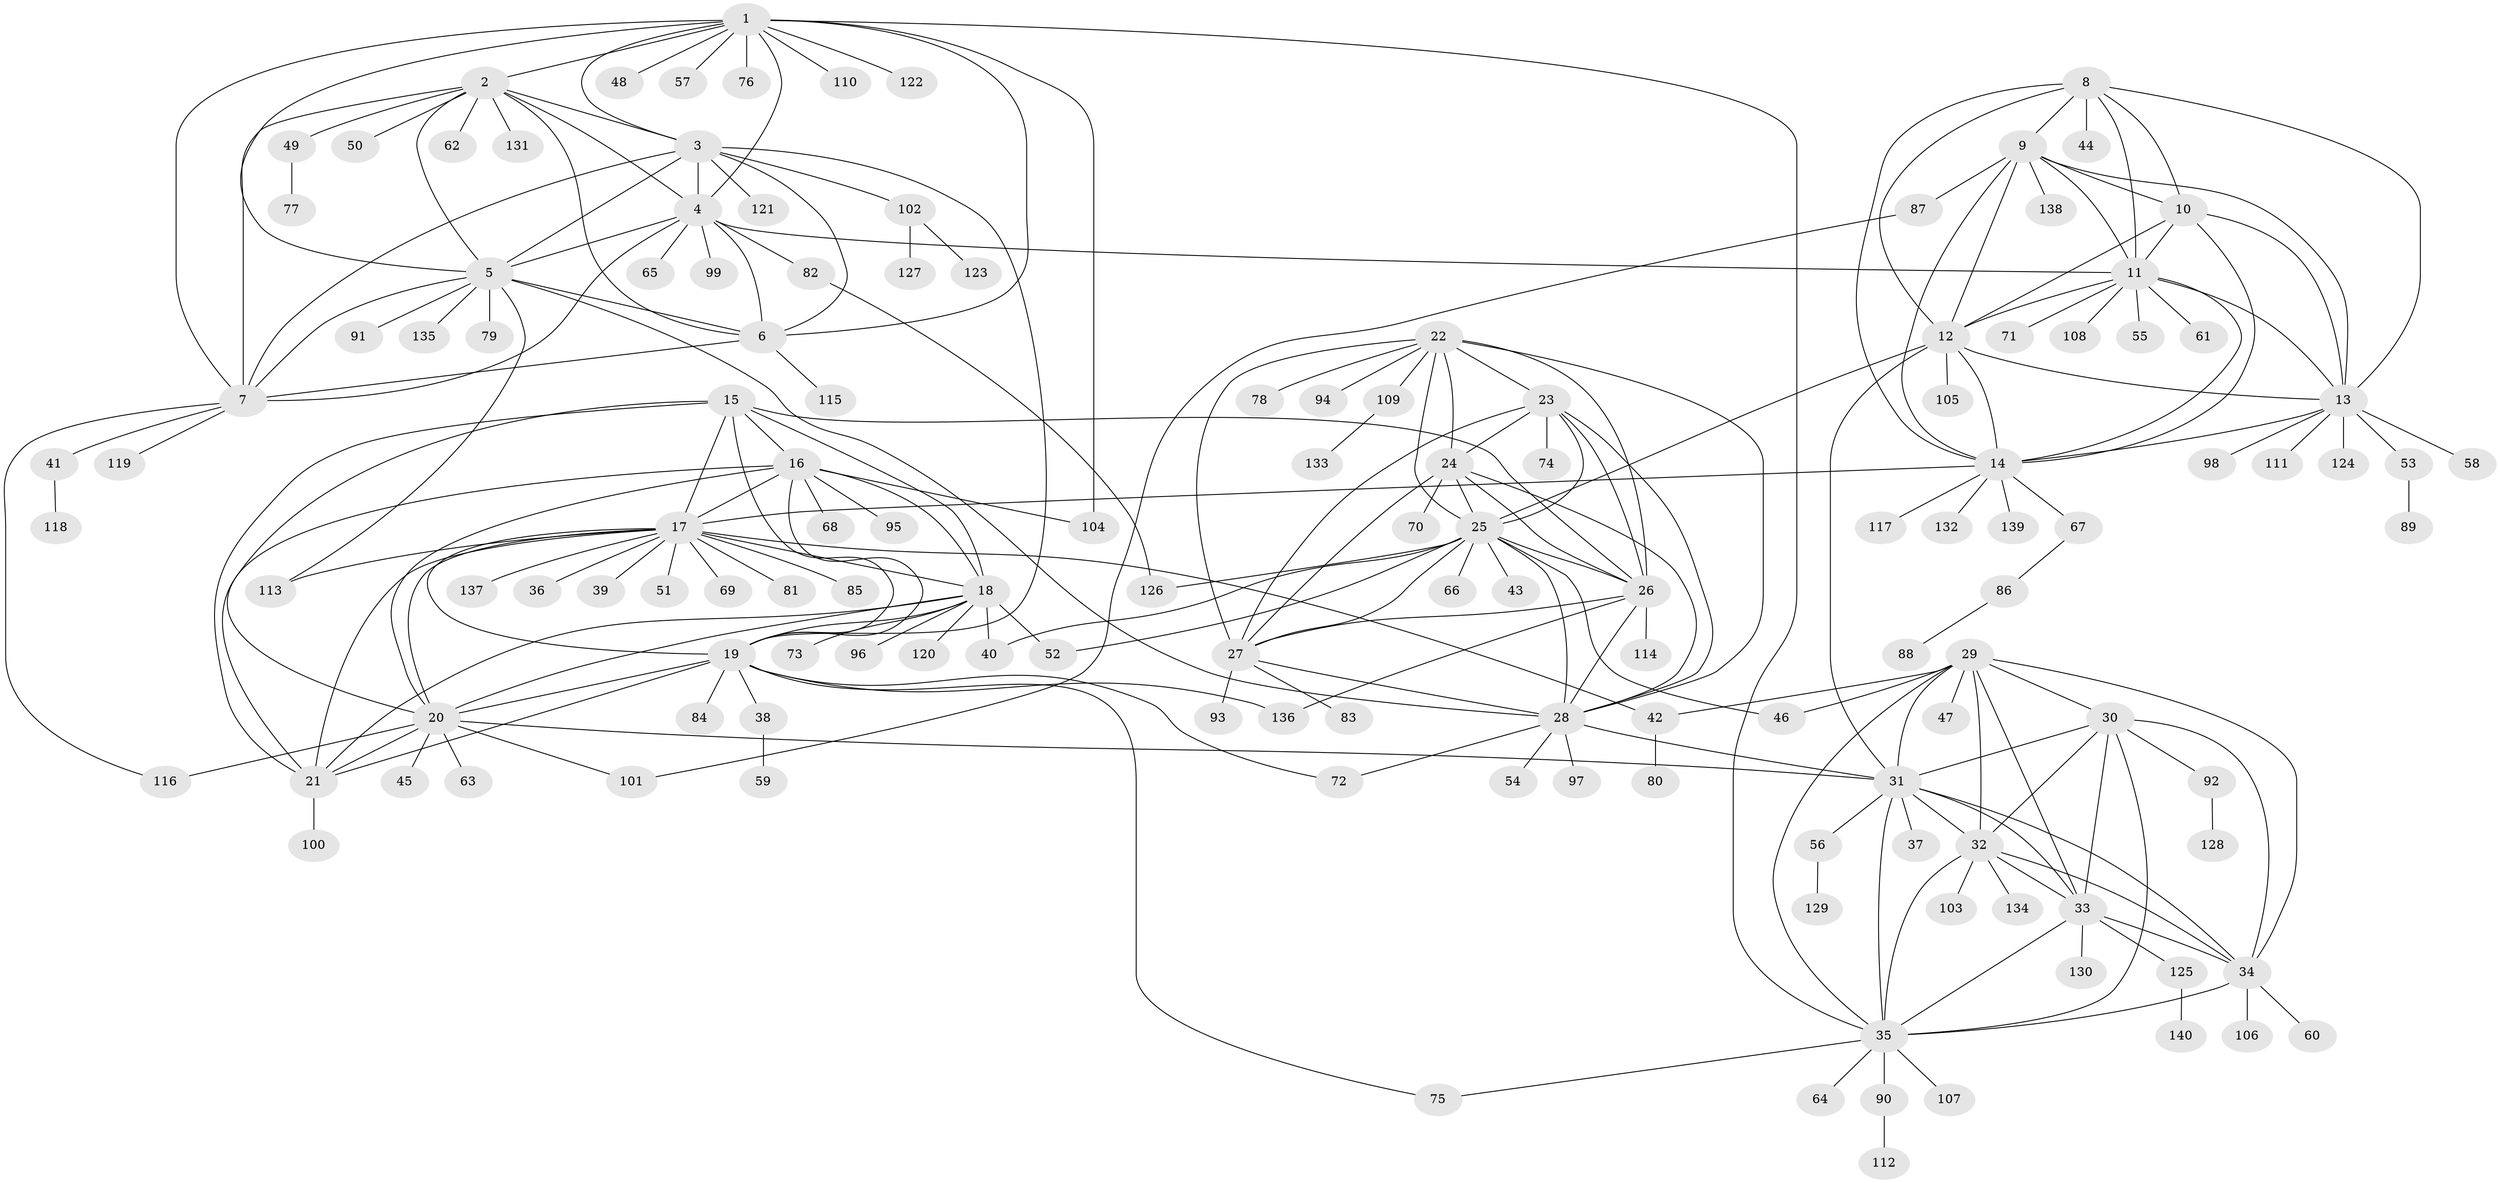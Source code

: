 // Generated by graph-tools (version 1.1) at 2025/55/03/09/25 04:55:42]
// undirected, 140 vertices, 232 edges
graph export_dot {
graph [start="1"]
  node [color=gray90,style=filled];
  1;
  2;
  3;
  4;
  5;
  6;
  7;
  8;
  9;
  10;
  11;
  12;
  13;
  14;
  15;
  16;
  17;
  18;
  19;
  20;
  21;
  22;
  23;
  24;
  25;
  26;
  27;
  28;
  29;
  30;
  31;
  32;
  33;
  34;
  35;
  36;
  37;
  38;
  39;
  40;
  41;
  42;
  43;
  44;
  45;
  46;
  47;
  48;
  49;
  50;
  51;
  52;
  53;
  54;
  55;
  56;
  57;
  58;
  59;
  60;
  61;
  62;
  63;
  64;
  65;
  66;
  67;
  68;
  69;
  70;
  71;
  72;
  73;
  74;
  75;
  76;
  77;
  78;
  79;
  80;
  81;
  82;
  83;
  84;
  85;
  86;
  87;
  88;
  89;
  90;
  91;
  92;
  93;
  94;
  95;
  96;
  97;
  98;
  99;
  100;
  101;
  102;
  103;
  104;
  105;
  106;
  107;
  108;
  109;
  110;
  111;
  112;
  113;
  114;
  115;
  116;
  117;
  118;
  119;
  120;
  121;
  122;
  123;
  124;
  125;
  126;
  127;
  128;
  129;
  130;
  131;
  132;
  133;
  134;
  135;
  136;
  137;
  138;
  139;
  140;
  1 -- 2;
  1 -- 3;
  1 -- 4;
  1 -- 5;
  1 -- 6;
  1 -- 7;
  1 -- 35;
  1 -- 48;
  1 -- 57;
  1 -- 76;
  1 -- 104;
  1 -- 110;
  1 -- 122;
  2 -- 3;
  2 -- 4;
  2 -- 5;
  2 -- 6;
  2 -- 7;
  2 -- 49;
  2 -- 50;
  2 -- 62;
  2 -- 131;
  3 -- 4;
  3 -- 5;
  3 -- 6;
  3 -- 7;
  3 -- 19;
  3 -- 102;
  3 -- 121;
  4 -- 5;
  4 -- 6;
  4 -- 7;
  4 -- 11;
  4 -- 65;
  4 -- 82;
  4 -- 99;
  5 -- 6;
  5 -- 7;
  5 -- 28;
  5 -- 79;
  5 -- 91;
  5 -- 113;
  5 -- 135;
  6 -- 7;
  6 -- 115;
  7 -- 41;
  7 -- 116;
  7 -- 119;
  8 -- 9;
  8 -- 10;
  8 -- 11;
  8 -- 12;
  8 -- 13;
  8 -- 14;
  8 -- 44;
  9 -- 10;
  9 -- 11;
  9 -- 12;
  9 -- 13;
  9 -- 14;
  9 -- 87;
  9 -- 138;
  10 -- 11;
  10 -- 12;
  10 -- 13;
  10 -- 14;
  11 -- 12;
  11 -- 13;
  11 -- 14;
  11 -- 55;
  11 -- 61;
  11 -- 71;
  11 -- 108;
  12 -- 13;
  12 -- 14;
  12 -- 25;
  12 -- 31;
  12 -- 105;
  13 -- 14;
  13 -- 53;
  13 -- 58;
  13 -- 98;
  13 -- 111;
  13 -- 124;
  14 -- 17;
  14 -- 67;
  14 -- 117;
  14 -- 132;
  14 -- 139;
  15 -- 16;
  15 -- 17;
  15 -- 18;
  15 -- 19;
  15 -- 20;
  15 -- 21;
  15 -- 26;
  16 -- 17;
  16 -- 18;
  16 -- 19;
  16 -- 20;
  16 -- 21;
  16 -- 68;
  16 -- 95;
  16 -- 104;
  17 -- 18;
  17 -- 19;
  17 -- 20;
  17 -- 21;
  17 -- 36;
  17 -- 39;
  17 -- 42;
  17 -- 51;
  17 -- 69;
  17 -- 81;
  17 -- 85;
  17 -- 113;
  17 -- 137;
  18 -- 19;
  18 -- 20;
  18 -- 21;
  18 -- 40;
  18 -- 52;
  18 -- 73;
  18 -- 96;
  18 -- 120;
  19 -- 20;
  19 -- 21;
  19 -- 38;
  19 -- 72;
  19 -- 75;
  19 -- 84;
  19 -- 136;
  20 -- 21;
  20 -- 31;
  20 -- 45;
  20 -- 63;
  20 -- 101;
  20 -- 116;
  21 -- 100;
  22 -- 23;
  22 -- 24;
  22 -- 25;
  22 -- 26;
  22 -- 27;
  22 -- 28;
  22 -- 78;
  22 -- 94;
  22 -- 109;
  23 -- 24;
  23 -- 25;
  23 -- 26;
  23 -- 27;
  23 -- 28;
  23 -- 74;
  24 -- 25;
  24 -- 26;
  24 -- 27;
  24 -- 28;
  24 -- 70;
  25 -- 26;
  25 -- 27;
  25 -- 28;
  25 -- 40;
  25 -- 43;
  25 -- 46;
  25 -- 52;
  25 -- 66;
  25 -- 126;
  26 -- 27;
  26 -- 28;
  26 -- 114;
  26 -- 136;
  27 -- 28;
  27 -- 83;
  27 -- 93;
  28 -- 31;
  28 -- 54;
  28 -- 72;
  28 -- 97;
  29 -- 30;
  29 -- 31;
  29 -- 32;
  29 -- 33;
  29 -- 34;
  29 -- 35;
  29 -- 42;
  29 -- 46;
  29 -- 47;
  30 -- 31;
  30 -- 32;
  30 -- 33;
  30 -- 34;
  30 -- 35;
  30 -- 92;
  31 -- 32;
  31 -- 33;
  31 -- 34;
  31 -- 35;
  31 -- 37;
  31 -- 56;
  32 -- 33;
  32 -- 34;
  32 -- 35;
  32 -- 103;
  32 -- 134;
  33 -- 34;
  33 -- 35;
  33 -- 125;
  33 -- 130;
  34 -- 35;
  34 -- 60;
  34 -- 106;
  35 -- 64;
  35 -- 75;
  35 -- 90;
  35 -- 107;
  38 -- 59;
  41 -- 118;
  42 -- 80;
  49 -- 77;
  53 -- 89;
  56 -- 129;
  67 -- 86;
  82 -- 126;
  86 -- 88;
  87 -- 101;
  90 -- 112;
  92 -- 128;
  102 -- 123;
  102 -- 127;
  109 -- 133;
  125 -- 140;
}
